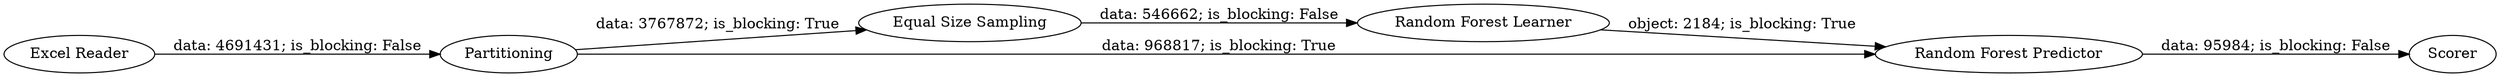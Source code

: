 digraph {
	"3602029050314885573_15" [label="Equal Size Sampling"]
	"3602029050314885573_1961" [label="Random Forest Predictor"]
	"3602029050314885573_1959" [label=Partitioning]
	"3602029050314885573_1962" [label=Scorer]
	"3602029050314885573_14" [label="Excel Reader"]
	"3602029050314885573_1960" [label="Random Forest Learner"]
	"3602029050314885573_1961" -> "3602029050314885573_1962" [label="data: 95984; is_blocking: False"]
	"3602029050314885573_1960" -> "3602029050314885573_1961" [label="object: 2184; is_blocking: True"]
	"3602029050314885573_1959" -> "3602029050314885573_15" [label="data: 3767872; is_blocking: True"]
	"3602029050314885573_15" -> "3602029050314885573_1960" [label="data: 546662; is_blocking: False"]
	"3602029050314885573_1959" -> "3602029050314885573_1961" [label="data: 968817; is_blocking: True"]
	"3602029050314885573_14" -> "3602029050314885573_1959" [label="data: 4691431; is_blocking: False"]
	rankdir=LR
}
